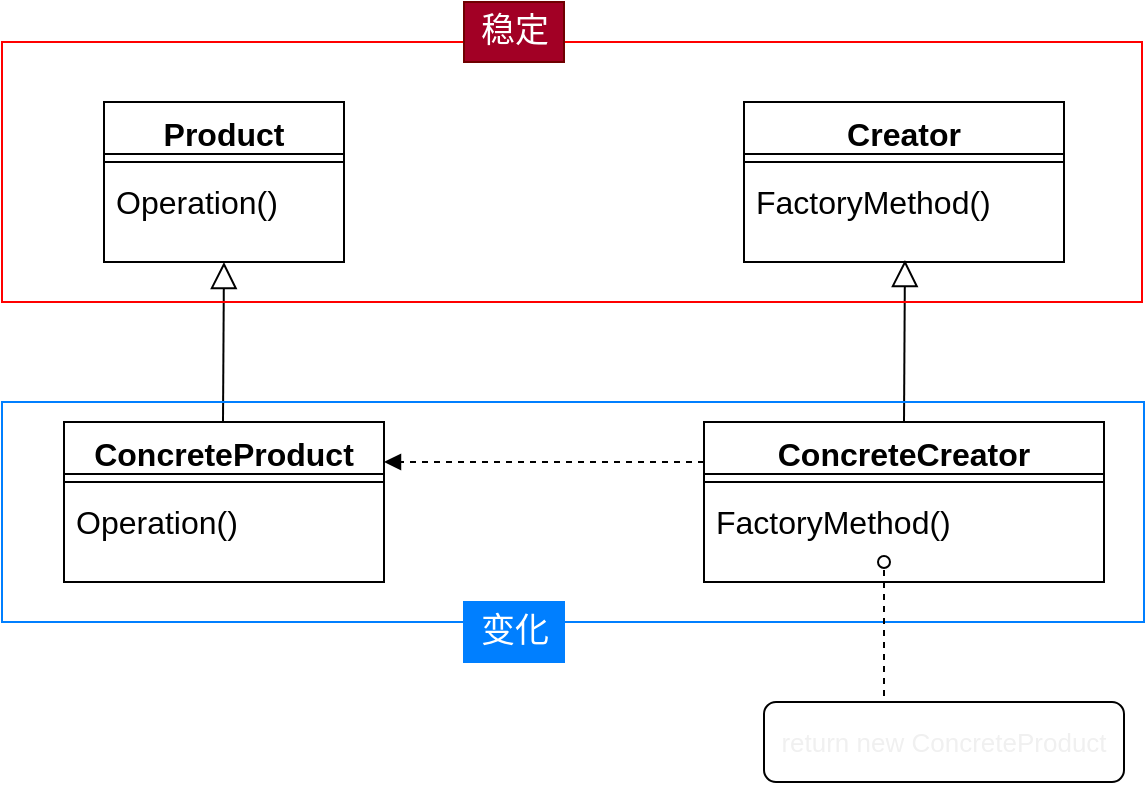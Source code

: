 <mxfile>
    <diagram id="V3vRzwqk_VqXlD4Towf4" name="第 1 页">
        <mxGraphModel dx="711" dy="610" grid="1" gridSize="10" guides="1" tooltips="1" connect="1" arrows="1" fold="1" page="1" pageScale="1" pageWidth="827" pageHeight="1169" math="0" shadow="0">
            <root>
                <mxCell id="0"/>
                <mxCell id="1" parent="0"/>
                <mxCell id="10" value="Product" style="swimlane;fontStyle=1;align=center;verticalAlign=top;childLayout=stackLayout;horizontal=1;startSize=26;horizontalStack=0;resizeParent=1;resizeParentMax=0;resizeLast=0;collapsible=1;marginBottom=0;fontSize=16;" parent="1" vertex="1">
                    <mxGeometry x="180" y="120" width="120" height="80" as="geometry">
                        <mxRectangle x="80" y="120" width="140" height="26" as="alternateBounds"/>
                    </mxGeometry>
                </mxCell>
                <mxCell id="12" value="" style="line;strokeWidth=1;fillColor=none;align=left;verticalAlign=middle;spacingTop=-1;spacingLeft=3;spacingRight=3;rotatable=0;labelPosition=right;points=[];portConstraint=eastwest;" parent="10" vertex="1">
                    <mxGeometry y="26" width="120" height="8" as="geometry"/>
                </mxCell>
                <mxCell id="13" value="Operation()" style="text;strokeColor=none;fillColor=none;align=left;verticalAlign=top;spacingLeft=4;spacingRight=4;overflow=hidden;rotatable=0;points=[[0,0.5],[1,0.5]];portConstraint=eastwest;fontSize=16;" parent="10" vertex="1">
                    <mxGeometry y="34" width="120" height="46" as="geometry"/>
                </mxCell>
                <mxCell id="75" value="ConcreteProduct" style="swimlane;fontStyle=1;align=center;verticalAlign=top;childLayout=stackLayout;horizontal=1;startSize=26;horizontalStack=0;resizeParent=1;resizeParentMax=0;resizeLast=0;collapsible=1;marginBottom=0;fontSize=16;" parent="1" vertex="1">
                    <mxGeometry x="160" y="280" width="160" height="80" as="geometry">
                        <mxRectangle x="80" y="120" width="140" height="26" as="alternateBounds"/>
                    </mxGeometry>
                </mxCell>
                <mxCell id="76" value="" style="line;strokeWidth=1;fillColor=none;align=left;verticalAlign=middle;spacingTop=-1;spacingLeft=3;spacingRight=3;rotatable=0;labelPosition=right;points=[];portConstraint=eastwest;" parent="75" vertex="1">
                    <mxGeometry y="26" width="160" height="8" as="geometry"/>
                </mxCell>
                <mxCell id="77" value="Operation()" style="text;strokeColor=none;fillColor=none;align=left;verticalAlign=top;spacingLeft=4;spacingRight=4;overflow=hidden;rotatable=0;points=[[0,0.5],[1,0.5]];portConstraint=eastwest;fontSize=16;" parent="75" vertex="1">
                    <mxGeometry y="34" width="160" height="46" as="geometry"/>
                </mxCell>
                <mxCell id="78" value="Creator" style="swimlane;fontStyle=1;align=center;verticalAlign=top;childLayout=stackLayout;horizontal=1;startSize=26;horizontalStack=0;resizeParent=1;resizeParentMax=0;resizeLast=0;collapsible=1;marginBottom=0;fontSize=16;" parent="1" vertex="1">
                    <mxGeometry x="500" y="120" width="160" height="80" as="geometry">
                        <mxRectangle x="80" y="120" width="140" height="26" as="alternateBounds"/>
                    </mxGeometry>
                </mxCell>
                <mxCell id="79" value="" style="line;strokeWidth=1;fillColor=none;align=left;verticalAlign=middle;spacingTop=-1;spacingLeft=3;spacingRight=3;rotatable=0;labelPosition=right;points=[];portConstraint=eastwest;" parent="78" vertex="1">
                    <mxGeometry y="26" width="160" height="8" as="geometry"/>
                </mxCell>
                <mxCell id="80" value="FactoryMethod()" style="text;strokeColor=none;fillColor=none;align=left;verticalAlign=top;spacingLeft=4;spacingRight=4;overflow=hidden;rotatable=0;points=[[0,0.5],[1,0.5]];portConstraint=eastwest;fontSize=16;" parent="78" vertex="1">
                    <mxGeometry y="34" width="160" height="46" as="geometry"/>
                </mxCell>
                <mxCell id="81" value="ConcreteCreator" style="swimlane;fontStyle=1;align=center;verticalAlign=top;childLayout=stackLayout;horizontal=1;startSize=26;horizontalStack=0;resizeParent=1;resizeParentMax=0;resizeLast=0;collapsible=1;marginBottom=0;fontSize=16;" parent="1" vertex="1">
                    <mxGeometry x="480" y="280" width="200" height="80" as="geometry">
                        <mxRectangle x="80" y="120" width="140" height="26" as="alternateBounds"/>
                    </mxGeometry>
                </mxCell>
                <mxCell id="82" value="" style="line;strokeWidth=1;fillColor=none;align=left;verticalAlign=middle;spacingTop=-1;spacingLeft=3;spacingRight=3;rotatable=0;labelPosition=right;points=[];portConstraint=eastwest;" parent="81" vertex="1">
                    <mxGeometry y="26" width="200" height="8" as="geometry"/>
                </mxCell>
                <mxCell id="83" value="FactoryMethod()" style="text;strokeColor=none;fillColor=none;align=left;verticalAlign=top;spacingLeft=4;spacingRight=4;overflow=hidden;rotatable=0;points=[[0,0.5],[1,0.5]];portConstraint=eastwest;fontSize=16;" parent="81" vertex="1">
                    <mxGeometry y="34" width="200" height="46" as="geometry"/>
                </mxCell>
                <mxCell id="96" value="" style="endArrow=block;html=1;endFill=0;endSize=11;entryX=0.503;entryY=0.978;entryDx=0;entryDy=0;entryPerimeter=0;exitX=0.5;exitY=0;exitDx=0;exitDy=0;" parent="1" target="80" edge="1" source="81">
                    <mxGeometry width="50" height="50" relative="1" as="geometry">
                        <mxPoint x="560" y="240" as="sourcePoint"/>
                        <mxPoint x="427" y="180" as="targetPoint"/>
                    </mxGeometry>
                </mxCell>
                <mxCell id="103" value="" style="endArrow=block;html=1;endFill=0;endSize=11;entryX=0.503;entryY=0.978;entryDx=0;entryDy=0;entryPerimeter=0;" parent="1" edge="1">
                    <mxGeometry width="50" height="50" relative="1" as="geometry">
                        <mxPoint x="239.5" y="280" as="sourcePoint"/>
                        <mxPoint x="239.98" y="199.998" as="targetPoint"/>
                    </mxGeometry>
                </mxCell>
                <mxCell id="110" value="" style="endArrow=block;html=1;entryX=1;entryY=0.25;entryDx=0;entryDy=0;exitX=0;exitY=0.25;exitDx=0;exitDy=0;endFill=1;strokeWidth=1;dashed=1;" edge="1" parent="1" source="81" target="75">
                    <mxGeometry width="50" height="50" relative="1" as="geometry">
                        <mxPoint x="390" y="320" as="sourcePoint"/>
                        <mxPoint x="510" y="290" as="targetPoint"/>
                    </mxGeometry>
                </mxCell>
                <mxCell id="111" value="" style="rounded=0;whiteSpace=wrap;html=1;fontColor=#ffffff;fillColor=none;strokeColor=#FF0000;" vertex="1" parent="1">
                    <mxGeometry x="129" y="90" width="570" height="130" as="geometry"/>
                </mxCell>
                <mxCell id="112" value="稳定" style="text;html=1;align=center;verticalAlign=middle;resizable=0;points=[];autosize=1;fillColor=#a20025;strokeColor=#6F0000;fontColor=#ffffff;fontSize=17;" vertex="1" parent="1">
                    <mxGeometry x="360" y="70" width="50" height="30" as="geometry"/>
                </mxCell>
                <mxCell id="113" value="" style="rounded=0;whiteSpace=wrap;html=1;fillColor=none;fontSize=17;strokeColor=#007FFF;" vertex="1" parent="1">
                    <mxGeometry x="129" y="270" width="571" height="110" as="geometry"/>
                </mxCell>
                <mxCell id="114" value="return new ConcreteProduct" style="rounded=1;whiteSpace=wrap;html=1;labelBackgroundColor=none;fillColor=none;fontSize=13;fontColor=#f0f0f0;" vertex="1" parent="1">
                    <mxGeometry x="510" y="420" width="180" height="40" as="geometry"/>
                </mxCell>
                <mxCell id="115" value="" style="endArrow=oval;dashed=1;html=1;strokeWidth=1;fontSize=13;fontColor=#f0f0f0;startArrow=none;startFill=0;endFill=0;" edge="1" parent="1">
                    <mxGeometry width="50" height="50" relative="1" as="geometry">
                        <mxPoint x="570" y="417" as="sourcePoint"/>
                        <mxPoint x="570" y="350" as="targetPoint"/>
                    </mxGeometry>
                </mxCell>
                <mxCell id="116" value="变化" style="text;html=1;align=center;verticalAlign=middle;resizable=0;points=[];autosize=1;fontColor=#ffffff;fontSize=17;fillColor=#007FFF;strokeColor=#007FFF;" vertex="1" parent="1">
                    <mxGeometry x="360" y="370" width="50" height="30" as="geometry"/>
                </mxCell>
            </root>
        </mxGraphModel>
    </diagram>
</mxfile>